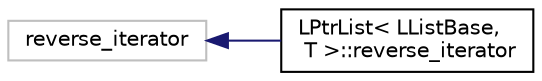 digraph "Graphical Class Hierarchy"
{
  bgcolor="transparent";
  edge [fontname="Helvetica",fontsize="10",labelfontname="Helvetica",labelfontsize="10"];
  node [fontname="Helvetica",fontsize="10",shape=record];
  rankdir="LR";
  Node1 [label="reverse_iterator",height=0.2,width=0.4,color="grey75"];
  Node1 -> Node2 [dir="back",color="midnightblue",fontsize="10",style="solid",fontname="Helvetica"];
  Node2 [label="LPtrList\< LListBase,\l T \>::reverse_iterator",height=0.2,width=0.4,color="black",URL="$classFoam_1_1LPtrList_1_1reverse__iterator.html",tooltip="A reverse_iterator, for base classes that support reverse iteration. "];
}
